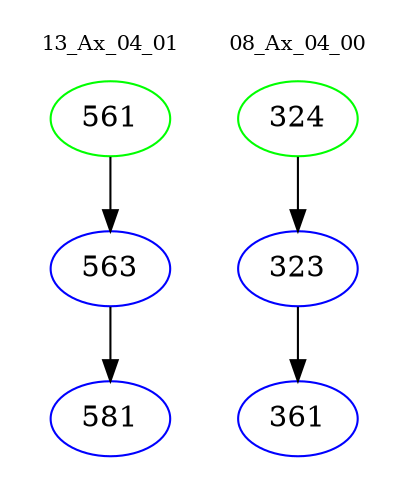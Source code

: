 digraph{
subgraph cluster_0 {
color = white
label = "13_Ax_04_01";
fontsize=10;
T0_561 [label="561", color="green"]
T0_561 -> T0_563 [color="black"]
T0_563 [label="563", color="blue"]
T0_563 -> T0_581 [color="black"]
T0_581 [label="581", color="blue"]
}
subgraph cluster_1 {
color = white
label = "08_Ax_04_00";
fontsize=10;
T1_324 [label="324", color="green"]
T1_324 -> T1_323 [color="black"]
T1_323 [label="323", color="blue"]
T1_323 -> T1_361 [color="black"]
T1_361 [label="361", color="blue"]
}
}
